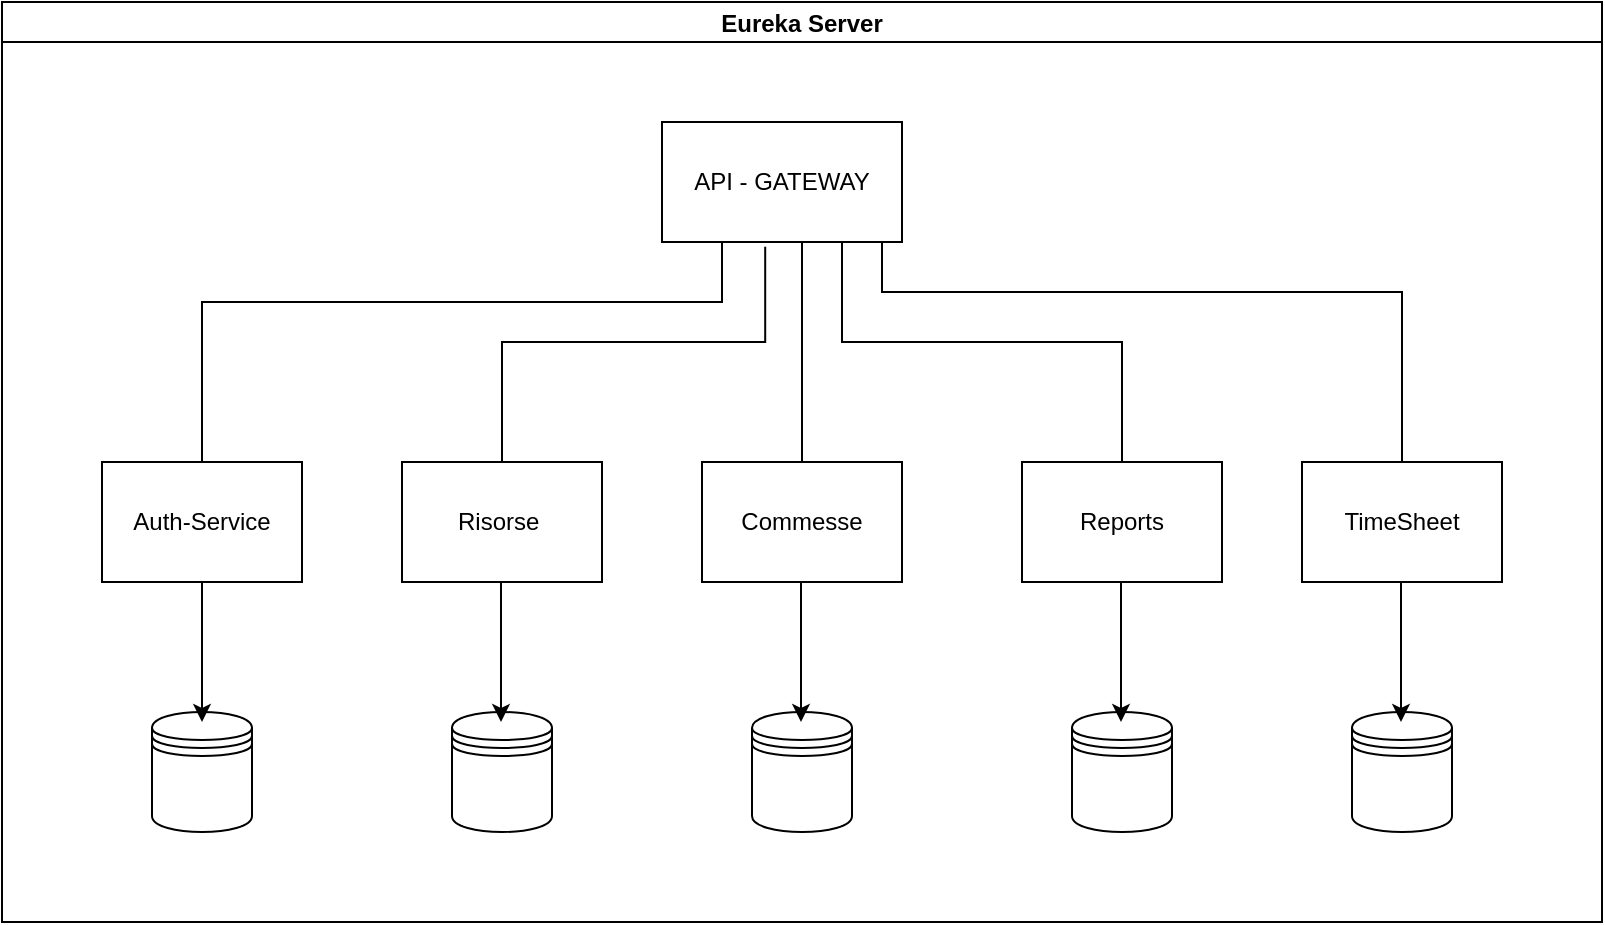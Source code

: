 <mxfile version="24.0.7" type="device">
  <diagram name="Page-1" id="5f0bae14-7c28-e335-631c-24af17079c00">
    <mxGraphModel dx="1050" dy="522" grid="1" gridSize="10" guides="1" tooltips="1" connect="1" arrows="1" fold="1" page="1" pageScale="1" pageWidth="1100" pageHeight="850" background="none" math="0" shadow="0">
      <root>
        <mxCell id="0" />
        <mxCell id="1" parent="0" />
        <mxCell id="Ahux87OoH2djJbpaurHz-1" value="Eureka Server" style="swimlane;startSize=20;horizontal=1;containerType=tree;newEdgeStyle={&quot;edgeStyle&quot;:&quot;elbowEdgeStyle&quot;,&quot;startArrow&quot;:&quot;none&quot;,&quot;endArrow&quot;:&quot;none&quot;};" vertex="1" parent="1">
          <mxGeometry x="120" y="30" width="800" height="460" as="geometry" />
        </mxCell>
        <mxCell id="Ahux87OoH2djJbpaurHz-2" value="" style="edgeStyle=elbowEdgeStyle;elbow=vertical;sourcePerimeterSpacing=0;targetPerimeterSpacing=0;startArrow=none;endArrow=none;rounded=0;curved=0;" edge="1" parent="Ahux87OoH2djJbpaurHz-1">
          <mxGeometry relative="1" as="geometry">
            <mxPoint x="360" y="120" as="sourcePoint" />
            <mxPoint x="100" y="230" as="targetPoint" />
            <Array as="points">
              <mxPoint x="360" y="150" />
            </Array>
          </mxGeometry>
        </mxCell>
        <mxCell id="Ahux87OoH2djJbpaurHz-3" value="" style="edgeStyle=elbowEdgeStyle;elbow=vertical;sourcePerimeterSpacing=0;targetPerimeterSpacing=0;startArrow=none;endArrow=none;rounded=0;curved=0;entryX=0.5;entryY=0;entryDx=0;entryDy=0;" edge="1" parent="Ahux87OoH2djJbpaurHz-1" target="Ahux87OoH2djJbpaurHz-12">
          <mxGeometry relative="1" as="geometry">
            <mxPoint x="440" y="120" as="sourcePoint" />
            <mxPoint x="740.4" y="228.02" as="targetPoint" />
            <Array as="points">
              <mxPoint x="560" y="145" />
            </Array>
          </mxGeometry>
        </mxCell>
        <UserObject label="API - GATEWAY" treeRoot="1" id="Ahux87OoH2djJbpaurHz-4">
          <mxCell style="whiteSpace=wrap;html=1;align=center;treeFolding=1;treeMoving=1;newEdgeStyle={&quot;edgeStyle&quot;:&quot;elbowEdgeStyle&quot;,&quot;startArrow&quot;:&quot;none&quot;,&quot;endArrow&quot;:&quot;none&quot;};" vertex="1" parent="Ahux87OoH2djJbpaurHz-1">
            <mxGeometry x="330" y="60" width="120" height="60" as="geometry" />
          </mxCell>
        </UserObject>
        <mxCell id="Ahux87OoH2djJbpaurHz-5" value="Auth-Service" style="whiteSpace=wrap;html=1;align=center;verticalAlign=middle;treeFolding=1;treeMoving=1;newEdgeStyle={&quot;edgeStyle&quot;:&quot;elbowEdgeStyle&quot;,&quot;startArrow&quot;:&quot;none&quot;,&quot;endArrow&quot;:&quot;none&quot;};" vertex="1" parent="Ahux87OoH2djJbpaurHz-1">
          <mxGeometry x="50" y="230" width="100" height="60" as="geometry" />
        </mxCell>
        <mxCell id="Ahux87OoH2djJbpaurHz-6" value="Commesse" style="whiteSpace=wrap;html=1;align=center;verticalAlign=middle;treeFolding=1;treeMoving=1;newEdgeStyle={&quot;edgeStyle&quot;:&quot;elbowEdgeStyle&quot;,&quot;startArrow&quot;:&quot;none&quot;,&quot;endArrow&quot;:&quot;none&quot;};" vertex="1" parent="Ahux87OoH2djJbpaurHz-1">
          <mxGeometry x="350" y="230" width="100" height="60" as="geometry" />
        </mxCell>
        <mxCell id="Ahux87OoH2djJbpaurHz-7" value="Risorse&amp;nbsp;" style="whiteSpace=wrap;html=1;align=center;verticalAlign=middle;treeFolding=1;treeMoving=1;newEdgeStyle={&quot;edgeStyle&quot;:&quot;elbowEdgeStyle&quot;,&quot;startArrow&quot;:&quot;none&quot;,&quot;endArrow&quot;:&quot;none&quot;};" vertex="1" parent="Ahux87OoH2djJbpaurHz-1">
          <mxGeometry x="200" y="230" width="100" height="60" as="geometry" />
        </mxCell>
        <mxCell id="Ahux87OoH2djJbpaurHz-8" value="" style="edgeStyle=elbowEdgeStyle;elbow=vertical;sourcePerimeterSpacing=0;targetPerimeterSpacing=0;startArrow=none;endArrow=none;rounded=0;curved=0;exitX=0.43;exitY=1.04;exitDx=0;exitDy=0;exitPerimeter=0;entryX=0.5;entryY=0;entryDx=0;entryDy=0;" edge="1" parent="Ahux87OoH2djJbpaurHz-1" source="Ahux87OoH2djJbpaurHz-4" target="Ahux87OoH2djJbpaurHz-7">
          <mxGeometry relative="1" as="geometry">
            <mxPoint x="280" y="210" as="sourcePoint" />
            <mxPoint x="250" y="230" as="targetPoint" />
            <Array as="points">
              <mxPoint x="382" y="170" />
            </Array>
          </mxGeometry>
        </mxCell>
        <mxCell id="Ahux87OoH2djJbpaurHz-9" value="Reports" style="whiteSpace=wrap;html=1;align=center;verticalAlign=middle;treeFolding=1;treeMoving=1;newEdgeStyle={&quot;edgeStyle&quot;:&quot;elbowEdgeStyle&quot;,&quot;startArrow&quot;:&quot;none&quot;,&quot;endArrow&quot;:&quot;none&quot;};" vertex="1" parent="Ahux87OoH2djJbpaurHz-1">
          <mxGeometry x="510" y="230" width="100" height="60" as="geometry" />
        </mxCell>
        <mxCell id="Ahux87OoH2djJbpaurHz-10" value="" style="edgeStyle=elbowEdgeStyle;elbow=vertical;sourcePerimeterSpacing=0;targetPerimeterSpacing=0;startArrow=none;endArrow=none;rounded=0;curved=0;exitX=0.5;exitY=1;exitDx=0;exitDy=0;entryX=0.5;entryY=0;entryDx=0;entryDy=0;" edge="1" parent="Ahux87OoH2djJbpaurHz-1" target="Ahux87OoH2djJbpaurHz-9">
          <mxGeometry relative="1" as="geometry">
            <mxPoint x="420" y="120" as="sourcePoint" />
            <mxPoint x="560" y="220" as="targetPoint" />
            <Array as="points">
              <mxPoint x="430" y="170" />
            </Array>
          </mxGeometry>
        </mxCell>
        <mxCell id="Ahux87OoH2djJbpaurHz-12" value="TimeSheet" style="whiteSpace=wrap;html=1;align=center;verticalAlign=middle;treeFolding=1;treeMoving=1;newEdgeStyle={&quot;edgeStyle&quot;:&quot;elbowEdgeStyle&quot;,&quot;startArrow&quot;:&quot;none&quot;,&quot;endArrow&quot;:&quot;none&quot;};" vertex="1" parent="Ahux87OoH2djJbpaurHz-1">
          <mxGeometry x="650" y="230" width="100" height="60" as="geometry" />
        </mxCell>
        <mxCell id="Ahux87OoH2djJbpaurHz-13" value="" style="edgeStyle=elbowEdgeStyle;elbow=vertical;sourcePerimeterSpacing=0;targetPerimeterSpacing=0;startArrow=none;endArrow=none;rounded=0;curved=0;entryX=0.5;entryY=0;entryDx=0;entryDy=0;" edge="1" parent="Ahux87OoH2djJbpaurHz-1" target="Ahux87OoH2djJbpaurHz-6">
          <mxGeometry relative="1" as="geometry">
            <mxPoint x="400" y="120" as="sourcePoint" />
            <mxPoint x="508" y="288" as="targetPoint" />
            <Array as="points" />
          </mxGeometry>
        </mxCell>
        <mxCell id="Ahux87OoH2djJbpaurHz-14" style="edgeStyle=elbowEdgeStyle;rounded=0;orthogonalLoop=1;jettySize=auto;html=1;startArrow=none;endArrow=none;entryX=0.5;entryY=0;entryDx=0;entryDy=0;" edge="1" parent="Ahux87OoH2djJbpaurHz-1" source="Ahux87OoH2djJbpaurHz-9" target="Ahux87OoH2djJbpaurHz-9">
          <mxGeometry relative="1" as="geometry" />
        </mxCell>
        <mxCell id="Ahux87OoH2djJbpaurHz-15" value="" style="shape=datastore;whiteSpace=wrap;html=1;" vertex="1" parent="Ahux87OoH2djJbpaurHz-1">
          <mxGeometry x="75" y="355" width="50" height="60" as="geometry" />
        </mxCell>
        <mxCell id="Ahux87OoH2djJbpaurHz-16" value="" style="shape=datastore;whiteSpace=wrap;html=1;" vertex="1" parent="Ahux87OoH2djJbpaurHz-1">
          <mxGeometry x="225" y="355" width="50" height="60" as="geometry" />
        </mxCell>
        <mxCell id="Ahux87OoH2djJbpaurHz-17" value="" style="shape=datastore;whiteSpace=wrap;html=1;" vertex="1" parent="Ahux87OoH2djJbpaurHz-1">
          <mxGeometry x="375" y="355" width="50" height="60" as="geometry" />
        </mxCell>
        <mxCell id="Ahux87OoH2djJbpaurHz-18" value="" style="shape=datastore;whiteSpace=wrap;html=1;" vertex="1" parent="Ahux87OoH2djJbpaurHz-1">
          <mxGeometry x="535" y="355" width="50" height="60" as="geometry" />
        </mxCell>
        <mxCell id="Ahux87OoH2djJbpaurHz-36" value="" style="shape=datastore;whiteSpace=wrap;html=1;" vertex="1" parent="Ahux87OoH2djJbpaurHz-1">
          <mxGeometry x="675" y="355" width="50" height="60" as="geometry" />
        </mxCell>
        <mxCell id="Ahux87OoH2djJbpaurHz-43" value="" style="endArrow=classic;html=1;rounded=0;exitX=0.5;exitY=1;exitDx=0;exitDy=0;" edge="1" parent="Ahux87OoH2djJbpaurHz-1" source="Ahux87OoH2djJbpaurHz-5">
          <mxGeometry width="50" height="50" relative="1" as="geometry">
            <mxPoint x="140" y="355" as="sourcePoint" />
            <mxPoint x="100" y="360" as="targetPoint" />
          </mxGeometry>
        </mxCell>
        <mxCell id="Ahux87OoH2djJbpaurHz-46" value="" style="endArrow=classic;html=1;rounded=0;exitX=0.5;exitY=1;exitDx=0;exitDy=0;" edge="1" parent="Ahux87OoH2djJbpaurHz-1">
          <mxGeometry width="50" height="50" relative="1" as="geometry">
            <mxPoint x="249.5" y="290" as="sourcePoint" />
            <mxPoint x="249.5" y="360" as="targetPoint" />
          </mxGeometry>
        </mxCell>
        <mxCell id="Ahux87OoH2djJbpaurHz-47" value="" style="endArrow=classic;html=1;rounded=0;exitX=0.5;exitY=1;exitDx=0;exitDy=0;" edge="1" parent="Ahux87OoH2djJbpaurHz-1">
          <mxGeometry width="50" height="50" relative="1" as="geometry">
            <mxPoint x="399.5" y="290" as="sourcePoint" />
            <mxPoint x="399.5" y="360" as="targetPoint" />
          </mxGeometry>
        </mxCell>
        <mxCell id="Ahux87OoH2djJbpaurHz-48" value="" style="endArrow=classic;html=1;rounded=0;exitX=0.5;exitY=1;exitDx=0;exitDy=0;" edge="1" parent="Ahux87OoH2djJbpaurHz-1">
          <mxGeometry width="50" height="50" relative="1" as="geometry">
            <mxPoint x="559.5" y="290" as="sourcePoint" />
            <mxPoint x="559.5" y="360" as="targetPoint" />
          </mxGeometry>
        </mxCell>
        <mxCell id="Ahux87OoH2djJbpaurHz-49" value="" style="endArrow=classic;html=1;rounded=0;exitX=0.5;exitY=1;exitDx=0;exitDy=0;" edge="1" parent="Ahux87OoH2djJbpaurHz-1">
          <mxGeometry width="50" height="50" relative="1" as="geometry">
            <mxPoint x="699.5" y="290" as="sourcePoint" />
            <mxPoint x="699.5" y="360" as="targetPoint" />
          </mxGeometry>
        </mxCell>
      </root>
    </mxGraphModel>
  </diagram>
</mxfile>
